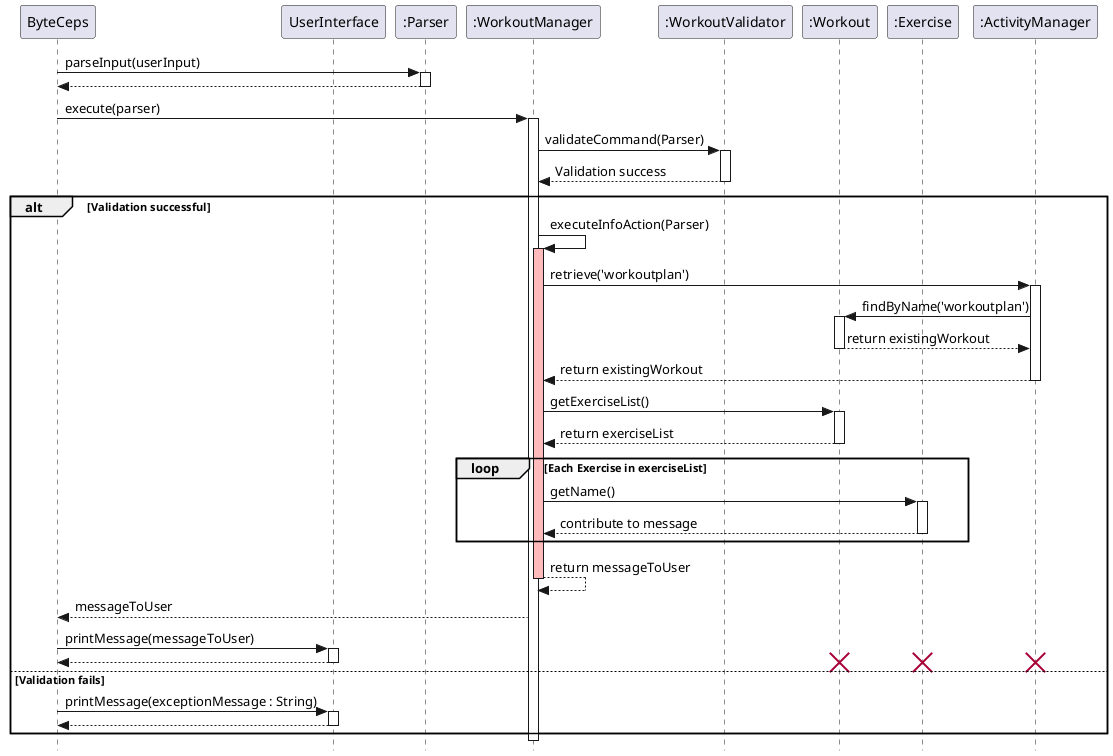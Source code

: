 @startuml SequenceDiagram

skinparam classAttributeIconSize 0
skinparam style strictuml

participant ByteCeps as User
participant UserInterface
participant ":ActivityManager" as ActivityManager
participant ":Parser" as Parser
participant ":WorkoutManager" as WorkoutManager
participant ":WorkoutValidator" as Validator
participant ":Workout" as Workout
participant ":Exercise" as Exercise

User -> Parser : parseInput(userInput)
activate Parser
User <-- Parser
deactivate Parser

User -> WorkoutManager : execute(parser)
activate WorkoutManager

WorkoutManager -> Validator : validateCommand(Parser)
activate Validator
Validator --> WorkoutManager : Validation success
deactivate Validator

alt Validation successful

    WorkoutManager -> WorkoutManager : executeInfoAction(Parser)
    activate WorkoutManager #FFBBBB

    create ":ActivityManager" as ActivityManager
    WorkoutManager -> ActivityManager : retrieve('workoutplan')
    activate ActivityManager
    ActivityManager -> Workout : findByName('workoutplan')
    activate Workout
    Workout --> ActivityManager : return existingWorkout
    deactivate Workout
    ActivityManager --> WorkoutManager : return existingWorkout
    deactivate ActivityManager

    WorkoutManager -> Workout : getExerciseList()
    activate Workout
    Workout --> WorkoutManager : return exerciseList
    deactivate Workout

    loop Each Exercise in exerciseList
        WorkoutManager -> Exercise : getName()
        activate Exercise
        Exercise --> WorkoutManager : contribute to message
        deactivate Exercise
    end

    WorkoutManager --> WorkoutManager : return messageToUser
    deactivate WorkoutManager #FFBBBB
    WorkoutManager --> User : messageToUser

    User -> UserInterface: printMessage(messageToUser)
    activate UserInterface
    UserInterface --> User
    deactivate UserInterface

    destroy Workout
    destroy Exercise
    destroy ActivityManager

else Validation fails
    User -> UserInterface: printMessage(exceptionMessage : String)
    activate UserInterface
    UserInterface --> User:
    deactivate UserInterface
end

deactivate WorkoutManager
deactivate Parser

@enduml`